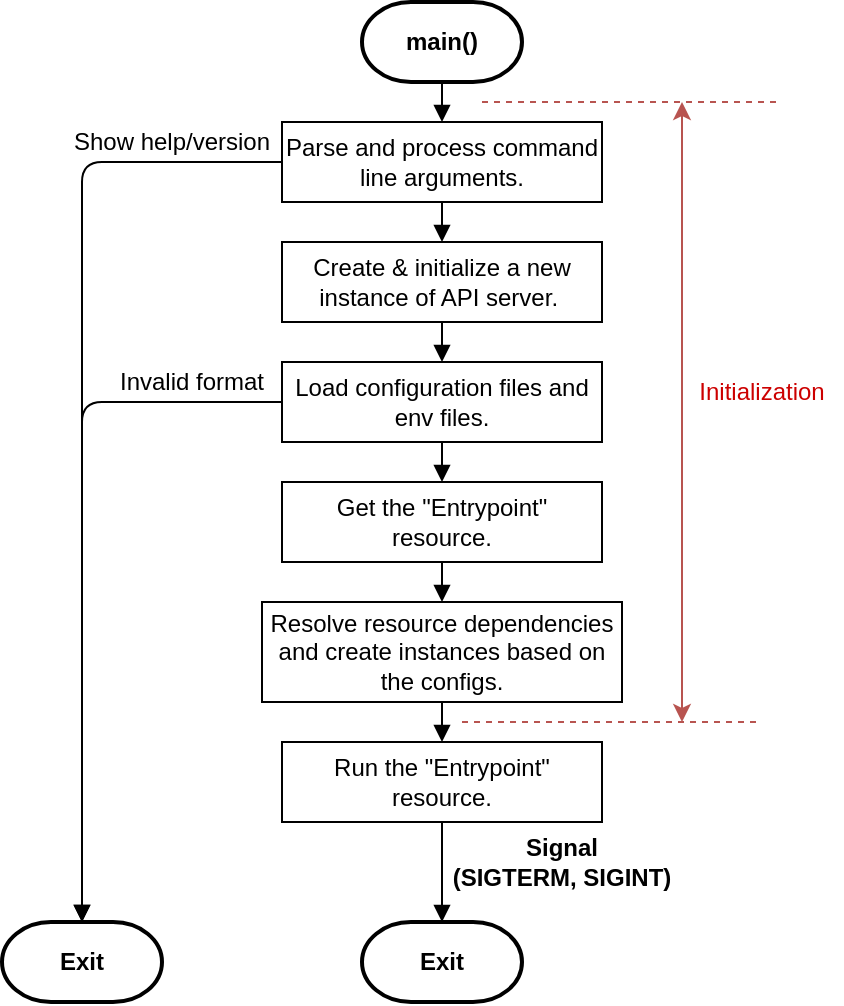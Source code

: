 <mxfile>
    <diagram id="VVMdM74mDpFCBubdMjJu" name="Page-1">
        <mxGraphModel dx="934" dy="720" grid="1" gridSize="10" guides="1" tooltips="1" connect="1" arrows="1" fold="1" page="1" pageScale="1" pageWidth="850" pageHeight="1100" background="#ffffff" math="0" shadow="0">
            <root>
                <mxCell id="0"/>
                <mxCell id="1" parent="0"/>
                <mxCell id="11" style="edgeStyle=none;html=1;exitX=0.5;exitY=1;exitDx=0;exitDy=0;exitPerimeter=0;entryX=0.5;entryY=0;entryDx=0;entryDy=0;endArrow=block;endFill=1;" parent="1" source="3" target="31" edge="1">
                    <mxGeometry relative="1" as="geometry"/>
                </mxCell>
                <mxCell id="3" value="main()" style="strokeWidth=2;html=1;shape=mxgraph.flowchart.terminator;whiteSpace=wrap;fontStyle=1" parent="1" vertex="1">
                    <mxGeometry x="320" y="140" width="80" height="40" as="geometry"/>
                </mxCell>
                <mxCell id="44" style="edgeStyle=none;html=1;exitX=0.5;exitY=1;exitDx=0;exitDy=0;entryX=0.5;entryY=0;entryDx=0;entryDy=0;endArrow=block;endFill=1;" edge="1" parent="1" source="31" target="39">
                    <mxGeometry relative="1" as="geometry"/>
                </mxCell>
                <mxCell id="31" value="Parse and process command line arguments." style="rounded=0;whiteSpace=wrap;html=1;" vertex="1" parent="1">
                    <mxGeometry x="280" y="200" width="160" height="40" as="geometry"/>
                </mxCell>
                <mxCell id="52" style="edgeStyle=none;html=1;exitX=0.5;exitY=1;exitDx=0;exitDy=0;entryX=0.5;entryY=0;entryDx=0;entryDy=0;endArrow=block;endFill=1;" edge="1" parent="1" source="35" target="41">
                    <mxGeometry relative="1" as="geometry"/>
                </mxCell>
                <mxCell id="35" value="Load configuration files and env files." style="rounded=0;whiteSpace=wrap;html=1;" vertex="1" parent="1">
                    <mxGeometry x="280" y="320" width="160" height="40" as="geometry"/>
                </mxCell>
                <mxCell id="36" value="Exit" style="strokeWidth=2;html=1;shape=mxgraph.flowchart.terminator;whiteSpace=wrap;fontStyle=1" vertex="1" parent="1">
                    <mxGeometry x="140" y="600" width="80" height="40" as="geometry"/>
                </mxCell>
                <mxCell id="37" style="edgeStyle=orthogonalEdgeStyle;html=1;exitX=0;exitY=0.5;exitDx=0;exitDy=0;entryX=0.5;entryY=0;entryDx=0;entryDy=0;entryPerimeter=0;endArrow=block;endFill=1;" edge="1" parent="1" source="31" target="36">
                    <mxGeometry relative="1" as="geometry"/>
                </mxCell>
                <mxCell id="38" style="edgeStyle=orthogonalEdgeStyle;html=1;exitX=0;exitY=0.5;exitDx=0;exitDy=0;entryX=0.5;entryY=0;entryDx=0;entryDy=0;entryPerimeter=0;endArrow=block;endFill=1;" edge="1" parent="1" source="35" target="36">
                    <mxGeometry relative="1" as="geometry">
                        <mxPoint x="290" y="230" as="sourcePoint"/>
                        <mxPoint x="170" y="450" as="targetPoint"/>
                    </mxGeometry>
                </mxCell>
                <mxCell id="45" style="edgeStyle=none;html=1;exitX=0.5;exitY=1;exitDx=0;exitDy=0;entryX=0.5;entryY=0;entryDx=0;entryDy=0;endArrow=block;endFill=1;" edge="1" parent="1" source="39" target="35">
                    <mxGeometry relative="1" as="geometry"/>
                </mxCell>
                <mxCell id="39" value="Create &amp;amp; initialize a new instance of API server.&amp;nbsp;" style="rounded=0;whiteSpace=wrap;html=1;" vertex="1" parent="1">
                    <mxGeometry x="280" y="260" width="160" height="40" as="geometry"/>
                </mxCell>
                <mxCell id="53" style="edgeStyle=none;html=1;exitX=0.5;exitY=1;exitDx=0;exitDy=0;entryX=0.5;entryY=0;entryDx=0;entryDy=0;endArrow=block;endFill=1;" edge="1" parent="1" source="41" target="46">
                    <mxGeometry relative="1" as="geometry"/>
                </mxCell>
                <mxCell id="41" value="Get the &quot;Entrypoint&quot; resource." style="rounded=0;whiteSpace=wrap;html=1;" vertex="1" parent="1">
                    <mxGeometry x="280" y="380" width="160" height="40" as="geometry"/>
                </mxCell>
                <mxCell id="42" value="Invalid format" style="text;html=1;align=center;verticalAlign=middle;whiteSpace=wrap;rounded=0;" vertex="1" parent="1">
                    <mxGeometry x="190" y="320" width="90" height="20" as="geometry"/>
                </mxCell>
                <mxCell id="43" value="Show help/version" style="text;html=1;align=center;verticalAlign=middle;whiteSpace=wrap;rounded=0;" vertex="1" parent="1">
                    <mxGeometry x="170" y="200" width="110" height="20" as="geometry"/>
                </mxCell>
                <mxCell id="54" style="edgeStyle=none;html=1;exitX=0.5;exitY=1;exitDx=0;exitDy=0;entryX=0.5;entryY=0;entryDx=0;entryDy=0;endArrow=block;endFill=1;" edge="1" parent="1" source="46" target="47">
                    <mxGeometry relative="1" as="geometry"/>
                </mxCell>
                <mxCell id="46" value="Resolve resource dependencies and create instances based on the configs." style="rounded=0;whiteSpace=wrap;html=1;" vertex="1" parent="1">
                    <mxGeometry x="270" y="440" width="180" height="50" as="geometry"/>
                </mxCell>
                <mxCell id="47" value="Run the &quot;Entrypoint&quot; resource." style="rounded=0;whiteSpace=wrap;html=1;" vertex="1" parent="1">
                    <mxGeometry x="280" y="510" width="160" height="40" as="geometry"/>
                </mxCell>
                <mxCell id="48" value="Exit" style="strokeWidth=2;html=1;shape=mxgraph.flowchart.terminator;whiteSpace=wrap;fontStyle=1" vertex="1" parent="1">
                    <mxGeometry x="320" y="600" width="80" height="40" as="geometry"/>
                </mxCell>
                <mxCell id="50" style="edgeStyle=none;html=1;exitX=0.5;exitY=1;exitDx=0;exitDy=0;entryX=0.5;entryY=0;entryDx=0;entryDy=0;entryPerimeter=0;endArrow=block;endFill=1;" edge="1" parent="1" source="47" target="48">
                    <mxGeometry relative="1" as="geometry"/>
                </mxCell>
                <mxCell id="51" value="Signal&lt;div&gt;(SIGTERM, SIGINT)&lt;/div&gt;" style="text;html=1;align=center;verticalAlign=middle;whiteSpace=wrap;rounded=0;fontStyle=1" vertex="1" parent="1">
                    <mxGeometry x="360" y="550" width="120" height="40" as="geometry"/>
                </mxCell>
                <mxCell id="55" value="" style="endArrow=classic;startArrow=classic;html=1;fillColor=#f8cecc;strokeColor=#b85450;" edge="1" parent="1">
                    <mxGeometry width="50" height="50" relative="1" as="geometry">
                        <mxPoint x="480" y="500" as="sourcePoint"/>
                        <mxPoint x="480" y="190" as="targetPoint"/>
                    </mxGeometry>
                </mxCell>
                <mxCell id="56" value="" style="endArrow=none;dashed=1;html=1;fillColor=#f8cecc;strokeColor=#b85450;strokeWidth=1;" edge="1" parent="1">
                    <mxGeometry width="50" height="50" relative="1" as="geometry">
                        <mxPoint x="380" y="190" as="sourcePoint"/>
                        <mxPoint x="530" y="190" as="targetPoint"/>
                    </mxGeometry>
                </mxCell>
                <mxCell id="57" value="" style="endArrow=none;dashed=1;html=1;fillColor=#f8cecc;strokeColor=#b85450;strokeWidth=1;" edge="1" parent="1">
                    <mxGeometry width="50" height="50" relative="1" as="geometry">
                        <mxPoint x="370" y="500" as="sourcePoint"/>
                        <mxPoint x="520" y="500" as="targetPoint"/>
                    </mxGeometry>
                </mxCell>
                <mxCell id="58" value="Initialization" style="text;html=1;align=center;verticalAlign=middle;whiteSpace=wrap;rounded=0;fontColor=#CC0000;" vertex="1" parent="1">
                    <mxGeometry x="480" y="320" width="80" height="30" as="geometry"/>
                </mxCell>
            </root>
        </mxGraphModel>
    </diagram>
</mxfile>
